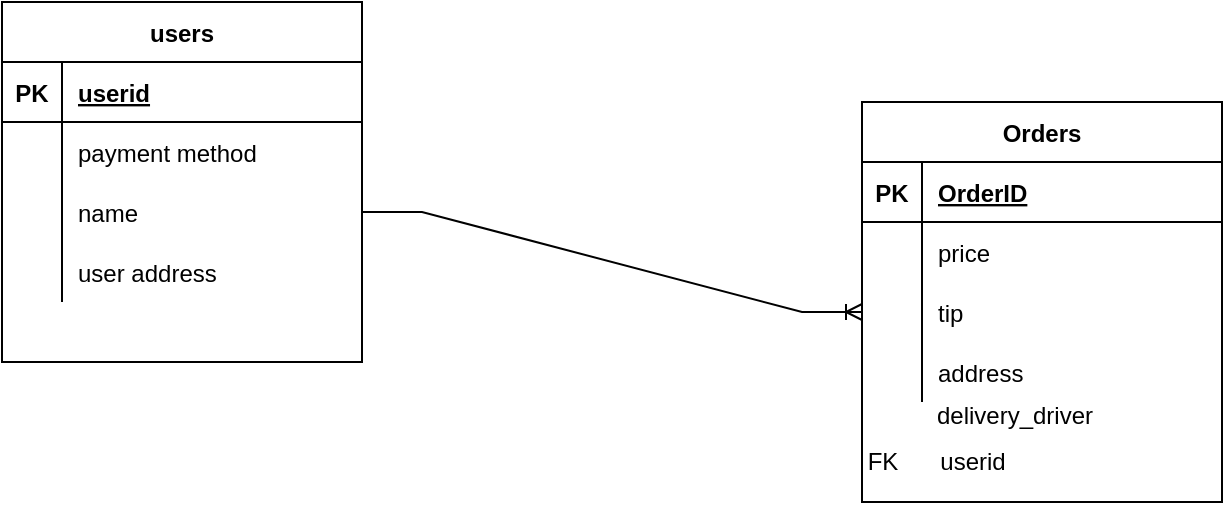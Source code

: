 <mxfile version="15.5.0" type="github"><diagram id="TA6exEgmMh7C1mjYjFYY" name="Page-1"><mxGraphModel dx="792" dy="1574" grid="1" gridSize="10" guides="1" tooltips="1" connect="1" arrows="1" fold="1" page="1" pageScale="1" pageWidth="850" pageHeight="1100" math="0" shadow="0"><root><mxCell id="0"/><mxCell id="1" parent="0"/><mxCell id="eL5EttlQOIGdwYBj07zr-13" value="users" style="shape=table;startSize=30;container=1;collapsible=1;childLayout=tableLayout;fixedRows=1;rowLines=0;fontStyle=1;align=center;resizeLast=1;" vertex="1" parent="1"><mxGeometry x="100" y="-410" width="180" height="180" as="geometry"/></mxCell><mxCell id="eL5EttlQOIGdwYBj07zr-14" value="" style="shape=partialRectangle;collapsible=0;dropTarget=0;pointerEvents=0;fillColor=none;top=0;left=0;bottom=1;right=0;points=[[0,0.5],[1,0.5]];portConstraint=eastwest;" vertex="1" parent="eL5EttlQOIGdwYBj07zr-13"><mxGeometry y="30" width="180" height="30" as="geometry"/></mxCell><mxCell id="eL5EttlQOIGdwYBj07zr-15" value="PK" style="shape=partialRectangle;connectable=0;fillColor=none;top=0;left=0;bottom=0;right=0;fontStyle=1;overflow=hidden;" vertex="1" parent="eL5EttlQOIGdwYBj07zr-14"><mxGeometry width="30" height="30" as="geometry"><mxRectangle width="30" height="30" as="alternateBounds"/></mxGeometry></mxCell><mxCell id="eL5EttlQOIGdwYBj07zr-16" value="userid" style="shape=partialRectangle;connectable=0;fillColor=none;top=0;left=0;bottom=0;right=0;align=left;spacingLeft=6;fontStyle=5;overflow=hidden;" vertex="1" parent="eL5EttlQOIGdwYBj07zr-14"><mxGeometry x="30" width="150" height="30" as="geometry"><mxRectangle width="150" height="30" as="alternateBounds"/></mxGeometry></mxCell><mxCell id="eL5EttlQOIGdwYBj07zr-17" value="" style="shape=partialRectangle;collapsible=0;dropTarget=0;pointerEvents=0;fillColor=none;top=0;left=0;bottom=0;right=0;points=[[0,0.5],[1,0.5]];portConstraint=eastwest;" vertex="1" parent="eL5EttlQOIGdwYBj07zr-13"><mxGeometry y="60" width="180" height="30" as="geometry"/></mxCell><mxCell id="eL5EttlQOIGdwYBj07zr-18" value="" style="shape=partialRectangle;connectable=0;fillColor=none;top=0;left=0;bottom=0;right=0;editable=1;overflow=hidden;" vertex="1" parent="eL5EttlQOIGdwYBj07zr-17"><mxGeometry width="30" height="30" as="geometry"><mxRectangle width="30" height="30" as="alternateBounds"/></mxGeometry></mxCell><mxCell id="eL5EttlQOIGdwYBj07zr-19" value="payment method" style="shape=partialRectangle;connectable=0;fillColor=none;top=0;left=0;bottom=0;right=0;align=left;spacingLeft=6;overflow=hidden;" vertex="1" parent="eL5EttlQOIGdwYBj07zr-17"><mxGeometry x="30" width="150" height="30" as="geometry"><mxRectangle width="150" height="30" as="alternateBounds"/></mxGeometry></mxCell><mxCell id="eL5EttlQOIGdwYBj07zr-20" value="" style="shape=partialRectangle;collapsible=0;dropTarget=0;pointerEvents=0;fillColor=none;top=0;left=0;bottom=0;right=0;points=[[0,0.5],[1,0.5]];portConstraint=eastwest;" vertex="1" parent="eL5EttlQOIGdwYBj07zr-13"><mxGeometry y="90" width="180" height="30" as="geometry"/></mxCell><mxCell id="eL5EttlQOIGdwYBj07zr-21" value="" style="shape=partialRectangle;connectable=0;fillColor=none;top=0;left=0;bottom=0;right=0;editable=1;overflow=hidden;" vertex="1" parent="eL5EttlQOIGdwYBj07zr-20"><mxGeometry width="30" height="30" as="geometry"><mxRectangle width="30" height="30" as="alternateBounds"/></mxGeometry></mxCell><mxCell id="eL5EttlQOIGdwYBj07zr-22" value="name" style="shape=partialRectangle;connectable=0;fillColor=none;top=0;left=0;bottom=0;right=0;align=left;spacingLeft=6;overflow=hidden;" vertex="1" parent="eL5EttlQOIGdwYBj07zr-20"><mxGeometry x="30" width="150" height="30" as="geometry"><mxRectangle width="150" height="30" as="alternateBounds"/></mxGeometry></mxCell><mxCell id="eL5EttlQOIGdwYBj07zr-23" value="" style="shape=partialRectangle;collapsible=0;dropTarget=0;pointerEvents=0;fillColor=none;top=0;left=0;bottom=0;right=0;points=[[0,0.5],[1,0.5]];portConstraint=eastwest;" vertex="1" parent="eL5EttlQOIGdwYBj07zr-13"><mxGeometry y="120" width="180" height="30" as="geometry"/></mxCell><mxCell id="eL5EttlQOIGdwYBj07zr-24" value="" style="shape=partialRectangle;connectable=0;fillColor=none;top=0;left=0;bottom=0;right=0;editable=1;overflow=hidden;" vertex="1" parent="eL5EttlQOIGdwYBj07zr-23"><mxGeometry width="30" height="30" as="geometry"><mxRectangle width="30" height="30" as="alternateBounds"/></mxGeometry></mxCell><mxCell id="eL5EttlQOIGdwYBj07zr-25" value="user address" style="shape=partialRectangle;connectable=0;fillColor=none;top=0;left=0;bottom=0;right=0;align=left;spacingLeft=6;overflow=hidden;" vertex="1" parent="eL5EttlQOIGdwYBj07zr-23"><mxGeometry x="30" width="150" height="30" as="geometry"><mxRectangle width="150" height="30" as="alternateBounds"/></mxGeometry></mxCell><mxCell id="eL5EttlQOIGdwYBj07zr-26" value="Orders" style="shape=table;startSize=30;container=1;collapsible=1;childLayout=tableLayout;fixedRows=1;rowLines=0;fontStyle=1;align=center;resizeLast=1;" vertex="1" parent="1"><mxGeometry x="530" y="-360" width="180" height="200" as="geometry"/></mxCell><mxCell id="eL5EttlQOIGdwYBj07zr-27" value="" style="shape=partialRectangle;collapsible=0;dropTarget=0;pointerEvents=0;fillColor=none;top=0;left=0;bottom=1;right=0;points=[[0,0.5],[1,0.5]];portConstraint=eastwest;" vertex="1" parent="eL5EttlQOIGdwYBj07zr-26"><mxGeometry y="30" width="180" height="30" as="geometry"/></mxCell><mxCell id="eL5EttlQOIGdwYBj07zr-28" value="PK" style="shape=partialRectangle;connectable=0;fillColor=none;top=0;left=0;bottom=0;right=0;fontStyle=1;overflow=hidden;" vertex="1" parent="eL5EttlQOIGdwYBj07zr-27"><mxGeometry width="30" height="30" as="geometry"><mxRectangle width="30" height="30" as="alternateBounds"/></mxGeometry></mxCell><mxCell id="eL5EttlQOIGdwYBj07zr-29" value="OrderID" style="shape=partialRectangle;connectable=0;fillColor=none;top=0;left=0;bottom=0;right=0;align=left;spacingLeft=6;fontStyle=5;overflow=hidden;" vertex="1" parent="eL5EttlQOIGdwYBj07zr-27"><mxGeometry x="30" width="150" height="30" as="geometry"><mxRectangle width="150" height="30" as="alternateBounds"/></mxGeometry></mxCell><mxCell id="eL5EttlQOIGdwYBj07zr-30" value="" style="shape=partialRectangle;collapsible=0;dropTarget=0;pointerEvents=0;fillColor=none;top=0;left=0;bottom=0;right=0;points=[[0,0.5],[1,0.5]];portConstraint=eastwest;" vertex="1" parent="eL5EttlQOIGdwYBj07zr-26"><mxGeometry y="60" width="180" height="30" as="geometry"/></mxCell><mxCell id="eL5EttlQOIGdwYBj07zr-31" value="" style="shape=partialRectangle;connectable=0;fillColor=none;top=0;left=0;bottom=0;right=0;editable=1;overflow=hidden;" vertex="1" parent="eL5EttlQOIGdwYBj07zr-30"><mxGeometry width="30" height="30" as="geometry"><mxRectangle width="30" height="30" as="alternateBounds"/></mxGeometry></mxCell><mxCell id="eL5EttlQOIGdwYBj07zr-32" value="price" style="shape=partialRectangle;connectable=0;fillColor=none;top=0;left=0;bottom=0;right=0;align=left;spacingLeft=6;overflow=hidden;" vertex="1" parent="eL5EttlQOIGdwYBj07zr-30"><mxGeometry x="30" width="150" height="30" as="geometry"><mxRectangle width="150" height="30" as="alternateBounds"/></mxGeometry></mxCell><mxCell id="eL5EttlQOIGdwYBj07zr-33" value="" style="shape=partialRectangle;collapsible=0;dropTarget=0;pointerEvents=0;fillColor=none;top=0;left=0;bottom=0;right=0;points=[[0,0.5],[1,0.5]];portConstraint=eastwest;" vertex="1" parent="eL5EttlQOIGdwYBj07zr-26"><mxGeometry y="90" width="180" height="30" as="geometry"/></mxCell><mxCell id="eL5EttlQOIGdwYBj07zr-34" value="" style="shape=partialRectangle;connectable=0;fillColor=none;top=0;left=0;bottom=0;right=0;editable=1;overflow=hidden;" vertex="1" parent="eL5EttlQOIGdwYBj07zr-33"><mxGeometry width="30" height="30" as="geometry"><mxRectangle width="30" height="30" as="alternateBounds"/></mxGeometry></mxCell><mxCell id="eL5EttlQOIGdwYBj07zr-35" value="tip" style="shape=partialRectangle;connectable=0;fillColor=none;top=0;left=0;bottom=0;right=0;align=left;spacingLeft=6;overflow=hidden;" vertex="1" parent="eL5EttlQOIGdwYBj07zr-33"><mxGeometry x="30" width="150" height="30" as="geometry"><mxRectangle width="150" height="30" as="alternateBounds"/></mxGeometry></mxCell><mxCell id="eL5EttlQOIGdwYBj07zr-36" value="" style="shape=partialRectangle;collapsible=0;dropTarget=0;pointerEvents=0;fillColor=none;top=0;left=0;bottom=0;right=0;points=[[0,0.5],[1,0.5]];portConstraint=eastwest;" vertex="1" parent="eL5EttlQOIGdwYBj07zr-26"><mxGeometry y="120" width="180" height="30" as="geometry"/></mxCell><mxCell id="eL5EttlQOIGdwYBj07zr-37" value="" style="shape=partialRectangle;connectable=0;fillColor=none;top=0;left=0;bottom=0;right=0;editable=1;overflow=hidden;" vertex="1" parent="eL5EttlQOIGdwYBj07zr-36"><mxGeometry width="30" height="30" as="geometry"><mxRectangle width="30" height="30" as="alternateBounds"/></mxGeometry></mxCell><mxCell id="eL5EttlQOIGdwYBj07zr-38" value="address" style="shape=partialRectangle;connectable=0;fillColor=none;top=0;left=0;bottom=0;right=0;align=left;spacingLeft=6;overflow=hidden;" vertex="1" parent="eL5EttlQOIGdwYBj07zr-36"><mxGeometry x="30" width="150" height="30" as="geometry"><mxRectangle width="150" height="30" as="alternateBounds"/></mxGeometry></mxCell><mxCell id="eL5EttlQOIGdwYBj07zr-39" value="delivery_driver&lt;br&gt;" style="text;html=1;align=center;verticalAlign=middle;resizable=0;points=[];autosize=1;strokeColor=none;fillColor=none;" vertex="1" parent="1"><mxGeometry x="561" y="-213" width="90" height="20" as="geometry"/></mxCell><mxCell id="eL5EttlQOIGdwYBj07zr-41" value="" style="edgeStyle=entityRelationEdgeStyle;fontSize=12;html=1;endArrow=ERoneToMany;rounded=0;exitX=1;exitY=0.5;exitDx=0;exitDy=0;entryX=0;entryY=0.5;entryDx=0;entryDy=0;" edge="1" parent="1" source="eL5EttlQOIGdwYBj07zr-20" target="eL5EttlQOIGdwYBj07zr-33"><mxGeometry width="100" height="100" relative="1" as="geometry"><mxPoint x="370" y="-240" as="sourcePoint"/><mxPoint x="470" y="-340" as="targetPoint"/></mxGeometry></mxCell><mxCell id="eL5EttlQOIGdwYBj07zr-43" value="userid" style="text;html=1;align=center;verticalAlign=middle;resizable=0;points=[];autosize=1;strokeColor=none;fillColor=none;" vertex="1" parent="1"><mxGeometry x="560" y="-190" width="50" height="20" as="geometry"/></mxCell><mxCell id="eL5EttlQOIGdwYBj07zr-44" value="FK" style="text;html=1;align=center;verticalAlign=middle;resizable=0;points=[];autosize=1;strokeColor=none;fillColor=none;" vertex="1" parent="1"><mxGeometry x="525" y="-190" width="30" height="20" as="geometry"/></mxCell></root></mxGraphModel></diagram></mxfile>